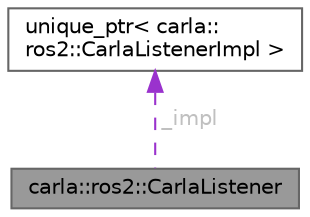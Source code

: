 digraph "carla::ros2::CarlaListener"
{
 // INTERACTIVE_SVG=YES
 // LATEX_PDF_SIZE
  bgcolor="transparent";
  edge [fontname=Helvetica,fontsize=10,labelfontname=Helvetica,labelfontsize=10];
  node [fontname=Helvetica,fontsize=10,shape=box,height=0.2,width=0.4];
  Node1 [id="Node000001",label="carla::ros2::CarlaListener",height=0.2,width=0.4,color="gray40", fillcolor="grey60", style="filled", fontcolor="black",tooltip=" "];
  Node2 -> Node1 [id="edge1_Node000001_Node000002",dir="back",color="darkorchid3",style="dashed",tooltip=" ",label=" _impl",fontcolor="grey" ];
  Node2 [id="Node000002",label="unique_ptr\< carla::\lros2::CarlaListenerImpl \>",height=0.2,width=0.4,color="gray40", fillcolor="white", style="filled",tooltip=" "];
}
